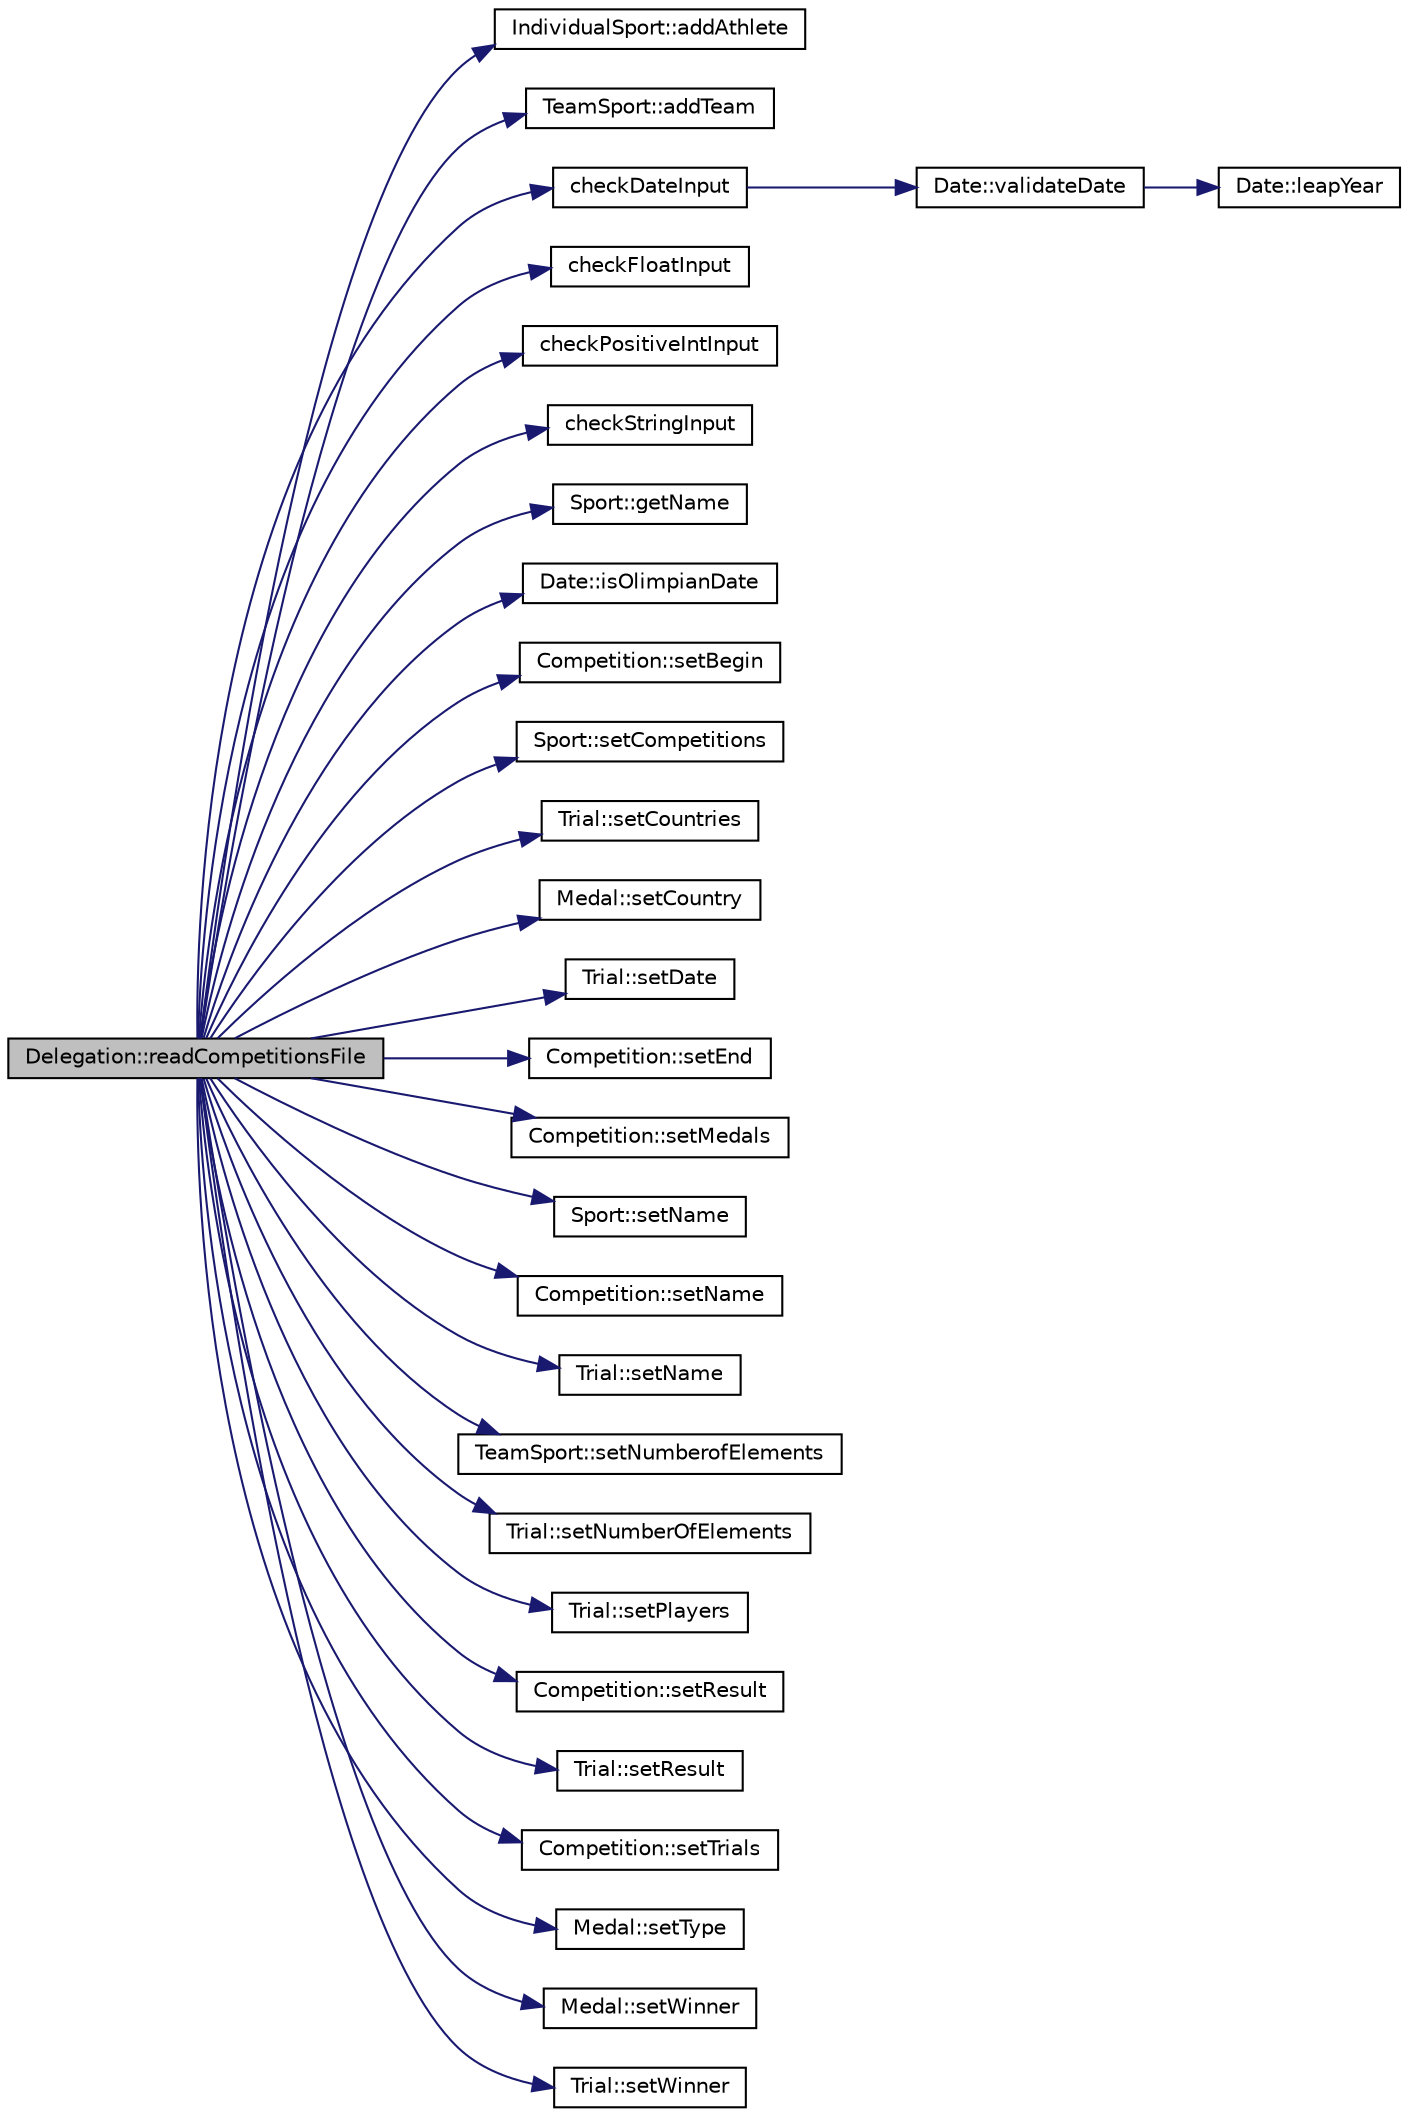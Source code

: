 digraph "Delegation::readCompetitionsFile"
{
 // LATEX_PDF_SIZE
  edge [fontname="Helvetica",fontsize="10",labelfontname="Helvetica",labelfontsize="10"];
  node [fontname="Helvetica",fontsize="10",shape=record];
  rankdir="LR";
  Node1 [label="Delegation::readCompetitionsFile",height=0.2,width=0.4,color="black", fillcolor="grey75", style="filled", fontcolor="black",tooltip=" "];
  Node1 -> Node2 [color="midnightblue",fontsize="10",style="solid",fontname="Helvetica"];
  Node2 [label="IndividualSport::addAthlete",height=0.2,width=0.4,color="black", fillcolor="white", style="filled",URL="$class_individual_sport.html#a278ae05b22d5b0d5ec5694e6f423191c",tooltip=" "];
  Node1 -> Node3 [color="midnightblue",fontsize="10",style="solid",fontname="Helvetica"];
  Node3 [label="TeamSport::addTeam",height=0.2,width=0.4,color="black", fillcolor="white", style="filled",URL="$class_team_sport.html#a955355d4a05fc21ebb94260079d4774e",tooltip=" "];
  Node1 -> Node4 [color="midnightblue",fontsize="10",style="solid",fontname="Helvetica"];
  Node4 [label="checkDateInput",height=0.2,width=0.4,color="black", fillcolor="white", style="filled",URL="$auxiliar_8cpp.html#ac4b9e7766ca6ff5b233dac083c348d69",tooltip=" "];
  Node4 -> Node5 [color="midnightblue",fontsize="10",style="solid",fontname="Helvetica"];
  Node5 [label="Date::validateDate",height=0.2,width=0.4,color="black", fillcolor="white", style="filled",URL="$class_date.html#aa6d918e3d8c62b826e5bb0c40efccfd3",tooltip=" "];
  Node5 -> Node6 [color="midnightblue",fontsize="10",style="solid",fontname="Helvetica"];
  Node6 [label="Date::leapYear",height=0.2,width=0.4,color="black", fillcolor="white", style="filled",URL="$class_date.html#ae872548348ccc90a6f13d614f5943d8c",tooltip=" "];
  Node1 -> Node7 [color="midnightblue",fontsize="10",style="solid",fontname="Helvetica"];
  Node7 [label="checkFloatInput",height=0.2,width=0.4,color="black", fillcolor="white", style="filled",URL="$auxiliar_8cpp.html#a2951a42cbfb63434c2fd8f2e8ce17c0d",tooltip=" "];
  Node1 -> Node8 [color="midnightblue",fontsize="10",style="solid",fontname="Helvetica"];
  Node8 [label="checkPositiveIntInput",height=0.2,width=0.4,color="black", fillcolor="white", style="filled",URL="$auxiliar_8cpp.html#a6a0318293d935adbce91ecadb342cb4c",tooltip=" "];
  Node1 -> Node9 [color="midnightblue",fontsize="10",style="solid",fontname="Helvetica"];
  Node9 [label="checkStringInput",height=0.2,width=0.4,color="black", fillcolor="white", style="filled",URL="$auxiliar_8cpp.html#a38b12b0ae17b209757adabb8c944f98b",tooltip=" "];
  Node1 -> Node10 [color="midnightblue",fontsize="10",style="solid",fontname="Helvetica"];
  Node10 [label="Sport::getName",height=0.2,width=0.4,color="black", fillcolor="white", style="filled",URL="$class_sport.html#ab41111895a08b47d0aaa98fabfed0489",tooltip=" "];
  Node1 -> Node11 [color="midnightblue",fontsize="10",style="solid",fontname="Helvetica"];
  Node11 [label="Date::isOlimpianDate",height=0.2,width=0.4,color="black", fillcolor="white", style="filled",URL="$class_date.html#aa14e08c8e3d606a1bf0e07a2c294e5b5",tooltip=" "];
  Node1 -> Node12 [color="midnightblue",fontsize="10",style="solid",fontname="Helvetica"];
  Node12 [label="Competition::setBegin",height=0.2,width=0.4,color="black", fillcolor="white", style="filled",URL="$class_competition.html#a9b619ab722def3244488c92a1eafc61e",tooltip=" "];
  Node1 -> Node13 [color="midnightblue",fontsize="10",style="solid",fontname="Helvetica"];
  Node13 [label="Sport::setCompetitions",height=0.2,width=0.4,color="black", fillcolor="white", style="filled",URL="$class_sport.html#ad233bea6352bcb9ea6f681566e9e5685",tooltip=" "];
  Node1 -> Node14 [color="midnightblue",fontsize="10",style="solid",fontname="Helvetica"];
  Node14 [label="Trial::setCountries",height=0.2,width=0.4,color="black", fillcolor="white", style="filled",URL="$class_trial.html#af44818b4a3ea92ff3ae45507b704347d",tooltip=" "];
  Node1 -> Node15 [color="midnightblue",fontsize="10",style="solid",fontname="Helvetica"];
  Node15 [label="Medal::setCountry",height=0.2,width=0.4,color="black", fillcolor="white", style="filled",URL="$class_medal.html#ac350570494f7b5e2660dd0e455d412d2",tooltip=" "];
  Node1 -> Node16 [color="midnightblue",fontsize="10",style="solid",fontname="Helvetica"];
  Node16 [label="Trial::setDate",height=0.2,width=0.4,color="black", fillcolor="white", style="filled",URL="$class_trial.html#a9dafd83859f5060a3f9ec94f6acb0e8b",tooltip=" "];
  Node1 -> Node17 [color="midnightblue",fontsize="10",style="solid",fontname="Helvetica"];
  Node17 [label="Competition::setEnd",height=0.2,width=0.4,color="black", fillcolor="white", style="filled",URL="$class_competition.html#a23faebdb4d0ac448668ebb8b723082e9",tooltip=" "];
  Node1 -> Node18 [color="midnightblue",fontsize="10",style="solid",fontname="Helvetica"];
  Node18 [label="Competition::setMedals",height=0.2,width=0.4,color="black", fillcolor="white", style="filled",URL="$class_competition.html#ab964b0de71728ad9aa76f0d1914c683a",tooltip=" "];
  Node1 -> Node19 [color="midnightblue",fontsize="10",style="solid",fontname="Helvetica"];
  Node19 [label="Sport::setName",height=0.2,width=0.4,color="black", fillcolor="white", style="filled",URL="$class_sport.html#a9da9c5e360ddf09e4aff431cdd40b8d3",tooltip=" "];
  Node1 -> Node20 [color="midnightblue",fontsize="10",style="solid",fontname="Helvetica"];
  Node20 [label="Competition::setName",height=0.2,width=0.4,color="black", fillcolor="white", style="filled",URL="$class_competition.html#a8433d8c5e39fb2c0cebe575c07b348a1",tooltip=" "];
  Node1 -> Node21 [color="midnightblue",fontsize="10",style="solid",fontname="Helvetica"];
  Node21 [label="Trial::setName",height=0.2,width=0.4,color="black", fillcolor="white", style="filled",URL="$class_trial.html#aab830b6e27415c2ae388f7f70561e183",tooltip=" "];
  Node1 -> Node22 [color="midnightblue",fontsize="10",style="solid",fontname="Helvetica"];
  Node22 [label="TeamSport::setNumberofElements",height=0.2,width=0.4,color="black", fillcolor="white", style="filled",URL="$class_team_sport.html#adf12e865a736e934d588a36062a3f271",tooltip=" "];
  Node1 -> Node23 [color="midnightblue",fontsize="10",style="solid",fontname="Helvetica"];
  Node23 [label="Trial::setNumberOfElements",height=0.2,width=0.4,color="black", fillcolor="white", style="filled",URL="$class_trial.html#a85b5689dc48a0cbd108abd900a6ac2f1",tooltip=" "];
  Node1 -> Node24 [color="midnightblue",fontsize="10",style="solid",fontname="Helvetica"];
  Node24 [label="Trial::setPlayers",height=0.2,width=0.4,color="black", fillcolor="white", style="filled",URL="$class_trial.html#aa6fcfd226261cb8135528d900c10a4c1",tooltip=" "];
  Node1 -> Node25 [color="midnightblue",fontsize="10",style="solid",fontname="Helvetica"];
  Node25 [label="Competition::setResult",height=0.2,width=0.4,color="black", fillcolor="white", style="filled",URL="$class_competition.html#ab4830c595185349bab3b7db371bac3f2",tooltip=" "];
  Node1 -> Node26 [color="midnightblue",fontsize="10",style="solid",fontname="Helvetica"];
  Node26 [label="Trial::setResult",height=0.2,width=0.4,color="black", fillcolor="white", style="filled",URL="$class_trial.html#a1846374332aa118717e891801c903666",tooltip=" "];
  Node1 -> Node27 [color="midnightblue",fontsize="10",style="solid",fontname="Helvetica"];
  Node27 [label="Competition::setTrials",height=0.2,width=0.4,color="black", fillcolor="white", style="filled",URL="$class_competition.html#af03fe30f951efd1b3a1fe040e68e8b11",tooltip=" "];
  Node1 -> Node28 [color="midnightblue",fontsize="10",style="solid",fontname="Helvetica"];
  Node28 [label="Medal::setType",height=0.2,width=0.4,color="black", fillcolor="white", style="filled",URL="$class_medal.html#ae247dca8ca2055abda6206396ec8b0da",tooltip=" "];
  Node1 -> Node29 [color="midnightblue",fontsize="10",style="solid",fontname="Helvetica"];
  Node29 [label="Medal::setWinner",height=0.2,width=0.4,color="black", fillcolor="white", style="filled",URL="$class_medal.html#a021e0d3f22a6bf4f14a25f293274435c",tooltip=" "];
  Node1 -> Node30 [color="midnightblue",fontsize="10",style="solid",fontname="Helvetica"];
  Node30 [label="Trial::setWinner",height=0.2,width=0.4,color="black", fillcolor="white", style="filled",URL="$class_trial.html#a2a8eee05fdd483fe01b4a873878140cf",tooltip=" "];
}
